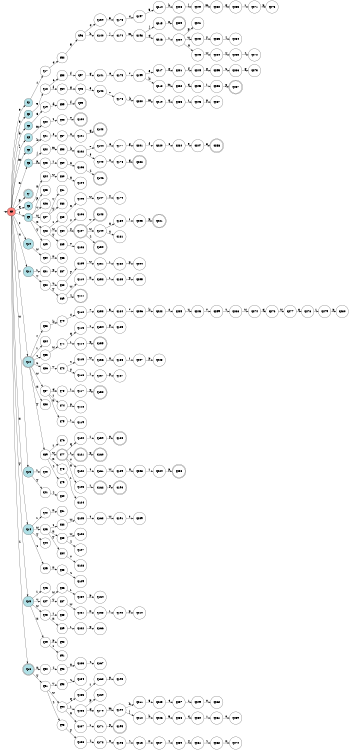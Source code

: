 digraph APTAALF {
__start0 [style = invis, shape = none, label = "", width = 0, height = 0];

rankdir=LR;
size="8,5";

s0 [style="filled", color="black", fillcolor="#ff817b" shape="circle", label="q0"];
s1 [style="filled", color="black", fillcolor="powderblue" shape="circle", label="q1"];
s2 [style="filled", color="black", fillcolor="powderblue" shape="circle", label="q2"];
s3 [style="filled", color="black", fillcolor="powderblue" shape="circle", label="q3"];
s4 [style="filled", color="black", fillcolor="powderblue" shape="circle", label="q4"];
s5 [style="filled", color="black", fillcolor="powderblue" shape="circle", label="q5"];
s6 [style="filled", color="black", fillcolor="powderblue" shape="circle", label="q6"];
s7 [style="rounded,filled", color="black", fillcolor="powderblue" shape="doublecircle", label="q7"];
s8 [style="filled", color="black", fillcolor="powderblue" shape="circle", label="q8"];
s9 [style="filled", color="black", fillcolor="powderblue" shape="circle", label="q9"];
s10 [style="filled", color="black", fillcolor="powderblue" shape="circle", label="q10"];
s11 [style="filled", color="black", fillcolor="powderblue" shape="circle", label="q11"];
s12 [style="rounded,filled", color="black", fillcolor="powderblue" shape="doublecircle", label="q12"];
s13 [style="filled", color="black", fillcolor="powderblue" shape="circle", label="q13"];
s14 [style="filled", color="black", fillcolor="powderblue" shape="circle", label="q14"];
s15 [style="filled", color="black", fillcolor="powderblue" shape="circle", label="q15"];
s16 [style="rounded,filled", color="black", fillcolor="powderblue" shape="doublecircle", label="q16"];
s17 [style="filled", color="black", fillcolor="white" shape="circle", label="q17"];
s18 [style="filled", color="black", fillcolor="white" shape="circle", label="q18"];
s19 [style="filled", color="black", fillcolor="white" shape="circle", label="q19"];
s20 [style="filled", color="black", fillcolor="white" shape="circle", label="q20"];
s21 [style="filled", color="black", fillcolor="white" shape="circle", label="q21"];
s22 [style="filled", color="black", fillcolor="white" shape="circle", label="q22"];
s23 [style="filled", color="black", fillcolor="white" shape="circle", label="q23"];
s24 [style="filled", color="black", fillcolor="white" shape="circle", label="q24"];
s25 [style="filled", color="black", fillcolor="white" shape="circle", label="q25"];
s26 [style="filled", color="black", fillcolor="white" shape="circle", label="q26"];
s27 [style="filled", color="black", fillcolor="white" shape="circle", label="q27"];
s28 [style="filled", color="black", fillcolor="white" shape="circle", label="q28"];
s29 [style="filled", color="black", fillcolor="white" shape="circle", label="q29"];
s30 [style="filled", color="black", fillcolor="white" shape="circle", label="q30"];
s31 [style="filled", color="black", fillcolor="white" shape="circle", label="q31"];
s32 [style="filled", color="black", fillcolor="white" shape="circle", label="q32"];
s33 [style="filled", color="black", fillcolor="white" shape="circle", label="q33"];
s34 [style="filled", color="black", fillcolor="white" shape="circle", label="q34"];
s35 [style="filled", color="black", fillcolor="white" shape="circle", label="q35"];
s36 [style="filled", color="black", fillcolor="white" shape="circle", label="q36"];
s37 [style="filled", color="black", fillcolor="white" shape="circle", label="q37"];
s38 [style="filled", color="black", fillcolor="white" shape="circle", label="q38"];
s39 [style="filled", color="black", fillcolor="white" shape="circle", label="q39"];
s40 [style="filled", color="black", fillcolor="white" shape="circle", label="q40"];
s41 [style="filled", color="black", fillcolor="white" shape="circle", label="q41"];
s42 [style="filled", color="black", fillcolor="white" shape="circle", label="q42"];
s43 [style="filled", color="black", fillcolor="white" shape="circle", label="q43"];
s44 [style="filled", color="black", fillcolor="white" shape="circle", label="q44"];
s45 [style="filled", color="black", fillcolor="white" shape="circle", label="q45"];
s46 [style="filled", color="black", fillcolor="white" shape="circle", label="q46"];
s47 [style="filled", color="black", fillcolor="white" shape="circle", label="q47"];
s48 [style="filled", color="black", fillcolor="white" shape="circle", label="q48"];
s49 [style="filled", color="black", fillcolor="white" shape="circle", label="q49"];
s50 [style="filled", color="black", fillcolor="white" shape="circle", label="q50"];
s51 [style="filled", color="black", fillcolor="white" shape="circle", label="q51"];
s52 [style="filled", color="black", fillcolor="white" shape="circle", label="q52"];
s53 [style="filled", color="black", fillcolor="white" shape="circle", label="q53"];
s54 [style="filled", color="black", fillcolor="white" shape="circle", label="q54"];
s55 [style="filled", color="black", fillcolor="white" shape="circle", label="q55"];
s56 [style="filled", color="black", fillcolor="white" shape="circle", label="q56"];
s57 [style="filled", color="black", fillcolor="white" shape="circle", label="q57"];
s58 [style="filled", color="black", fillcolor="white" shape="circle", label="q58"];
s59 [style="filled", color="black", fillcolor="white" shape="circle", label="q59"];
s60 [style="filled", color="black", fillcolor="white" shape="circle", label="q60"];
s61 [style="filled", color="black", fillcolor="white" shape="circle", label="q61"];
s62 [style="filled", color="black", fillcolor="white" shape="circle", label="q62"];
s63 [style="filled", color="black", fillcolor="white" shape="circle", label="q63"];
s64 [style="filled", color="black", fillcolor="white" shape="circle", label="q64"];
s65 [style="filled", color="black", fillcolor="white" shape="circle", label="q65"];
s66 [style="filled", color="black", fillcolor="white" shape="circle", label="q66"];
s67 [style="filled", color="black", fillcolor="white" shape="circle", label="q67"];
s68 [style="filled", color="black", fillcolor="white" shape="circle", label="q68"];
s69 [style="filled", color="black", fillcolor="white" shape="circle", label="q69"];
s70 [style="filled", color="black", fillcolor="white" shape="circle", label="q70"];
s71 [style="filled", color="black", fillcolor="white" shape="circle", label="q71"];
s72 [style="filled", color="black", fillcolor="white" shape="circle", label="q72"];
s73 [style="filled", color="black", fillcolor="white" shape="circle", label="q73"];
s74 [style="filled", color="black", fillcolor="white" shape="circle", label="q74"];
s75 [style="filled", color="black", fillcolor="white" shape="circle", label="q75"];
s76 [style="filled", color="black", fillcolor="white" shape="circle", label="q76"];
s77 [style="rounded,filled", color="black", fillcolor="white" shape="doublecircle", label="q77"];
s78 [style="filled", color="black", fillcolor="white" shape="circle", label="q78"];
s79 [style="filled", color="black", fillcolor="white" shape="circle", label="q79"];
s80 [style="filled", color="black", fillcolor="white" shape="circle", label="q80"];
s81 [style="filled", color="black", fillcolor="white" shape="circle", label="q81"];
s82 [style="filled", color="black", fillcolor="white" shape="circle", label="q82"];
s83 [style="filled", color="black", fillcolor="white" shape="circle", label="q83"];
s84 [style="filled", color="black", fillcolor="white" shape="circle", label="q84"];
s85 [style="filled", color="black", fillcolor="white" shape="circle", label="q85"];
s86 [style="filled", color="black", fillcolor="white" shape="circle", label="q86"];
s87 [style="filled", color="black", fillcolor="white" shape="circle", label="q87"];
s88 [style="filled", color="black", fillcolor="white" shape="circle", label="q88"];
s89 [style="filled", color="black", fillcolor="white" shape="circle", label="q89"];
s90 [style="filled", color="black", fillcolor="white" shape="circle", label="q90"];
s91 [style="filled", color="black", fillcolor="white" shape="circle", label="q91"];
s92 [style="filled", color="black", fillcolor="white" shape="circle", label="q92"];
s93 [style="filled", color="black", fillcolor="white" shape="circle", label="q93"];
s94 [style="filled", color="black", fillcolor="white" shape="circle", label="q94"];
s95 [style="filled", color="black", fillcolor="white" shape="circle", label="q95"];
s96 [style="filled", color="black", fillcolor="white" shape="circle", label="q96"];
s97 [style="filled", color="black", fillcolor="white" shape="circle", label="q97"];
s98 [style="filled", color="black", fillcolor="white" shape="circle", label="q98"];
s99 [style="rounded,filled", color="black", fillcolor="white" shape="doublecircle", label="q99"];
s100 [style="rounded,filled", color="black", fillcolor="white" shape="doublecircle", label="q100"];
s101 [style="filled", color="black", fillcolor="white" shape="circle", label="q101"];
s102 [style="filled", color="black", fillcolor="white" shape="circle", label="q102"];
s103 [style="filled", color="black", fillcolor="white" shape="circle", label="q103"];
s104 [style="filled", color="black", fillcolor="white" shape="circle", label="q104"];
s105 [style="filled", color="black", fillcolor="white" shape="circle", label="q105"];
s106 [style="filled", color="black", fillcolor="white" shape="circle", label="q106"];
s107 [style="rounded,filled", color="black", fillcolor="white" shape="doublecircle", label="q107"];
s108 [style="filled", color="black", fillcolor="white" shape="circle", label="q108"];
s109 [style="filled", color="black", fillcolor="white" shape="circle", label="q109"];
s110 [style="filled", color="black", fillcolor="white" shape="circle", label="q110"];
s111 [style="rounded,filled", color="black", fillcolor="white" shape="doublecircle", label="q111"];
s112 [style="filled", color="black", fillcolor="white" shape="circle", label="q112"];
s113 [style="filled", color="black", fillcolor="white" shape="circle", label="q113"];
s114 [style="filled", color="black", fillcolor="white" shape="circle", label="q114"];
s115 [style="filled", color="black", fillcolor="white" shape="circle", label="q115"];
s116 [style="filled", color="black", fillcolor="white" shape="circle", label="q116"];
s117 [style="filled", color="black", fillcolor="white" shape="circle", label="q117"];
s118 [style="filled", color="black", fillcolor="white" shape="circle", label="q118"];
s119 [style="filled", color="black", fillcolor="white" shape="circle", label="q119"];
s120 [style="filled", color="black", fillcolor="white" shape="circle", label="q120"];
s121 [style="rounded,filled", color="black", fillcolor="white" shape="doublecircle", label="q121"];
s122 [style="filled", color="black", fillcolor="white" shape="circle", label="q122"];
s123 [style="filled", color="black", fillcolor="white" shape="circle", label="q123"];
s124 [style="filled", color="black", fillcolor="white" shape="circle", label="q124"];
s125 [style="filled", color="black", fillcolor="white" shape="circle", label="q125"];
s126 [style="filled", color="black", fillcolor="white" shape="circle", label="q126"];
s127 [style="filled", color="black", fillcolor="white" shape="circle", label="q127"];
s128 [style="filled", color="black", fillcolor="white" shape="circle", label="q128"];
s129 [style="filled", color="black", fillcolor="white" shape="circle", label="q129"];
s130 [style="filled", color="black", fillcolor="white" shape="circle", label="q130"];
s131 [style="filled", color="black", fillcolor="white" shape="circle", label="q131"];
s132 [style="filled", color="black", fillcolor="white" shape="circle", label="q132"];
s133 [style="filled", color="black", fillcolor="white" shape="circle", label="q133"];
s134 [style="filled", color="black", fillcolor="white" shape="circle", label="q134"];
s135 [style="filled", color="black", fillcolor="white" shape="circle", label="q135"];
s136 [style="filled", color="black", fillcolor="white" shape="circle", label="q136"];
s137 [style="filled", color="black", fillcolor="white" shape="circle", label="q137"];
s138 [style="filled", color="black", fillcolor="white" shape="circle", label="q138"];
s139 [style="filled", color="black", fillcolor="white" shape="circle", label="q139"];
s140 [style="filled", color="black", fillcolor="white" shape="circle", label="q140"];
s141 [style="filled", color="black", fillcolor="white" shape="circle", label="q141"];
s142 [style="filled", color="black", fillcolor="white" shape="circle", label="q142"];
s143 [style="rounded,filled", color="black", fillcolor="white" shape="doublecircle", label="q143"];
s144 [style="filled", color="black", fillcolor="white" shape="circle", label="q144"];
s145 [style="filled", color="black", fillcolor="white" shape="circle", label="q145"];
s146 [style="rounded,filled", color="black", fillcolor="white" shape="doublecircle", label="q146"];
s147 [style="filled", color="black", fillcolor="white" shape="circle", label="q147"];
s148 [style="rounded,filled", color="black", fillcolor="white" shape="doublecircle", label="q148"];
s149 [style="filled", color="black", fillcolor="white" shape="circle", label="q149"];
s150 [style="rounded,filled", color="black", fillcolor="white" shape="doublecircle", label="q150"];
s151 [style="filled", color="black", fillcolor="white" shape="circle", label="q151"];
s152 [style="filled", color="black", fillcolor="white" shape="circle", label="q152"];
s153 [style="filled", color="black", fillcolor="white" shape="circle", label="q153"];
s154 [style="filled", color="black", fillcolor="white" shape="circle", label="q154"];
s155 [style="rounded,filled", color="black", fillcolor="white" shape="doublecircle", label="q155"];
s156 [style="filled", color="black", fillcolor="white" shape="circle", label="q156"];
s157 [style="filled", color="black", fillcolor="white" shape="circle", label="q157"];
s158 [style="rounded,filled", color="black", fillcolor="white" shape="doublecircle", label="q158"];
s159 [style="filled", color="black", fillcolor="white" shape="circle", label="q159"];
s160 [style="rounded,filled", color="black", fillcolor="white" shape="doublecircle", label="q160"];
s161 [style="filled", color="black", fillcolor="white" shape="circle", label="q161"];
s162 [style="rounded,filled", color="black", fillcolor="white" shape="doublecircle", label="q162"];
s163 [style="filled", color="black", fillcolor="white" shape="circle", label="q163"];
s164 [style="filled", color="black", fillcolor="white" shape="circle", label="q164"];
s165 [style="filled", color="black", fillcolor="white" shape="circle", label="q165"];
s166 [style="filled", color="black", fillcolor="white" shape="circle", label="q166"];
s167 [style="filled", color="black", fillcolor="white" shape="circle", label="q167"];
s168 [style="filled", color="black", fillcolor="white" shape="circle", label="q168"];
s169 [style="filled", color="black", fillcolor="white" shape="circle", label="q169"];
s170 [style="filled", color="black", fillcolor="white" shape="circle", label="q170"];
s171 [style="filled", color="black", fillcolor="white" shape="circle", label="q171"];
s172 [style="filled", color="black", fillcolor="white" shape="circle", label="q172"];
s173 [style="filled", color="black", fillcolor="white" shape="circle", label="q173"];
s174 [style="filled", color="black", fillcolor="white" shape="circle", label="q174"];
s175 [style="filled", color="black", fillcolor="white" shape="circle", label="q175"];
s176 [style="filled", color="black", fillcolor="white" shape="circle", label="q176"];
s177 [style="filled", color="black", fillcolor="white" shape="circle", label="q177"];
s178 [style="filled", color="black", fillcolor="white" shape="circle", label="q178"];
s179 [style="filled", color="black", fillcolor="white" shape="circle", label="q179"];
s180 [style="filled", color="black", fillcolor="white" shape="circle", label="q180"];
s181 [style="filled", color="black", fillcolor="white" shape="circle", label="q181"];
s182 [style="filled", color="black", fillcolor="white" shape="circle", label="q182"];
s183 [style="filled", color="black", fillcolor="white" shape="circle", label="q183"];
s184 [style="filled", color="black", fillcolor="white" shape="circle", label="q184"];
s185 [style="filled", color="black", fillcolor="white" shape="circle", label="q185"];
s186 [style="filled", color="black", fillcolor="white" shape="circle", label="q186"];
s187 [style="filled", color="black", fillcolor="white" shape="circle", label="q187"];
s188 [style="rounded,filled", color="black", fillcolor="white" shape="doublecircle", label="q188"];
s189 [style="filled", color="black", fillcolor="white" shape="circle", label="q189"];
s190 [style="rounded,filled", color="black", fillcolor="white" shape="doublecircle", label="q190"];
s191 [style="filled", color="black", fillcolor="white" shape="circle", label="q191"];
s192 [style="filled", color="black", fillcolor="white" shape="circle", label="q192"];
s193 [style="filled", color="black", fillcolor="white" shape="circle", label="q193"];
s194 [style="filled", color="black", fillcolor="white" shape="circle", label="q194"];
s195 [style="rounded,filled", color="black", fillcolor="white" shape="doublecircle", label="q195"];
s196 [style="filled", color="black", fillcolor="white" shape="circle", label="q196"];
s197 [style="filled", color="black", fillcolor="white" shape="circle", label="q197"];
s198 [style="filled", color="black", fillcolor="white" shape="circle", label="q198"];
s199 [style="filled", color="black", fillcolor="white" shape="circle", label="q199"];
s200 [style="filled", color="black", fillcolor="white" shape="circle", label="q200"];
s201 [style="filled", color="black", fillcolor="white" shape="circle", label="q201"];
s202 [style="rounded,filled", color="black", fillcolor="white" shape="doublecircle", label="q202"];
s203 [style="filled", color="black", fillcolor="white" shape="circle", label="q203"];
s204 [style="filled", color="black", fillcolor="white" shape="circle", label="q204"];
s205 [style="filled", color="black", fillcolor="white" shape="circle", label="q205"];
s206 [style="filled", color="black", fillcolor="white" shape="circle", label="q206"];
s207 [style="filled", color="black", fillcolor="white" shape="circle", label="q207"];
s208 [style="filled", color="black", fillcolor="white" shape="circle", label="q208"];
s209 [style="filled", color="black", fillcolor="white" shape="circle", label="q209"];
s210 [style="filled", color="black", fillcolor="white" shape="circle", label="q210"];
s211 [style="filled", color="black", fillcolor="white" shape="circle", label="q211"];
s212 [style="filled", color="black", fillcolor="white" shape="circle", label="q212"];
s213 [style="filled", color="black", fillcolor="white" shape="circle", label="q213"];
s214 [style="filled", color="black", fillcolor="white" shape="circle", label="q214"];
s215 [style="filled", color="black", fillcolor="white" shape="circle", label="q215"];
s216 [style="filled", color="black", fillcolor="white" shape="circle", label="q216"];
s217 [style="filled", color="black", fillcolor="white" shape="circle", label="q217"];
s218 [style="filled", color="black", fillcolor="white" shape="circle", label="q218"];
s219 [style="filled", color="black", fillcolor="white" shape="circle", label="q219"];
s220 [style="filled", color="black", fillcolor="white" shape="circle", label="q220"];
s221 [style="rounded,filled", color="black", fillcolor="white" shape="doublecircle", label="q221"];
s222 [style="filled", color="black", fillcolor="white" shape="circle", label="q222"];
s223 [style="filled", color="black", fillcolor="white" shape="circle", label="q223"];
s224 [style="filled", color="black", fillcolor="white" shape="circle", label="q224"];
s225 [style="filled", color="black", fillcolor="white" shape="circle", label="q225"];
s226 [style="filled", color="black", fillcolor="white" shape="circle", label="q226"];
s227 [style="filled", color="black", fillcolor="white" shape="circle", label="q227"];
s228 [style="filled", color="black", fillcolor="white" shape="circle", label="q228"];
s229 [style="rounded,filled", color="black", fillcolor="white" shape="doublecircle", label="q229"];
s230 [style="filled", color="black", fillcolor="white" shape="circle", label="q230"];
s231 [style="filled", color="black", fillcolor="white" shape="circle", label="q231"];
s232 [style="filled", color="black", fillcolor="white" shape="circle", label="q232"];
s233 [style="filled", color="black", fillcolor="white" shape="circle", label="q233"];
s234 [style="filled", color="black", fillcolor="white" shape="circle", label="q234"];
s235 [style="filled", color="black", fillcolor="white" shape="circle", label="q235"];
s236 [style="rounded,filled", color="black", fillcolor="white" shape="doublecircle", label="q236"];
s237 [style="filled", color="black", fillcolor="white" shape="circle", label="q237"];
s238 [style="filled", color="black", fillcolor="white" shape="circle", label="q238"];
s239 [style="filled", color="black", fillcolor="white" shape="circle", label="q239"];
s240 [style="filled", color="black", fillcolor="white" shape="circle", label="q240"];
s241 [style="filled", color="black", fillcolor="white" shape="circle", label="q241"];
s242 [style="filled", color="black", fillcolor="white" shape="circle", label="q242"];
s243 [style="filled", color="black", fillcolor="white" shape="circle", label="q243"];
s244 [style="filled", color="black", fillcolor="white" shape="circle", label="q244"];
s245 [style="filled", color="black", fillcolor="white" shape="circle", label="q245"];
s246 [style="filled", color="black", fillcolor="white" shape="circle", label="q246"];
s247 [style="filled", color="black", fillcolor="white" shape="circle", label="q247"];
s248 [style="filled", color="black", fillcolor="white" shape="circle", label="q248"];
s249 [style="filled", color="black", fillcolor="white" shape="circle", label="q249"];
s250 [style="filled", color="black", fillcolor="white" shape="circle", label="q250"];
s251 [style="filled", color="black", fillcolor="white" shape="circle", label="q251"];
s252 [style="filled", color="black", fillcolor="white" shape="circle", label="q252"];
s253 [style="filled", color="black", fillcolor="white" shape="circle", label="q253"];
s254 [style="filled", color="black", fillcolor="white" shape="circle", label="q254"];
s255 [style="filled", color="black", fillcolor="white" shape="circle", label="q255"];
s256 [style="filled", color="black", fillcolor="white" shape="circle", label="q256"];
s257 [style="filled", color="black", fillcolor="white" shape="circle", label="q257"];
s258 [style="rounded,filled", color="black", fillcolor="white" shape="doublecircle", label="q258"];
s259 [style="filled", color="black", fillcolor="white" shape="circle", label="q259"];
s260 [style="filled", color="black", fillcolor="white" shape="circle", label="q260"];
s261 [style="filled", color="black", fillcolor="white" shape="circle", label="q261"];
s262 [style="filled", color="black", fillcolor="white" shape="circle", label="q262"];
s263 [style="filled", color="black", fillcolor="white" shape="circle", label="q263"];
s264 [style="filled", color="black", fillcolor="white" shape="circle", label="q264"];
s265 [style="filled", color="black", fillcolor="white" shape="circle", label="q265"];
s266 [style="filled", color="black", fillcolor="white" shape="circle", label="q266"];
s267 [style="rounded,filled", color="black", fillcolor="white" shape="doublecircle", label="q267"];
s268 [style="filled", color="black", fillcolor="white" shape="circle", label="q268"];
s269 [style="filled", color="black", fillcolor="white" shape="circle", label="q269"];
s270 [style="filled", color="black", fillcolor="white" shape="circle", label="q270"];
s271 [style="filled", color="black", fillcolor="white" shape="circle", label="q271"];
s272 [style="filled", color="black", fillcolor="white" shape="circle", label="q272"];
s273 [style="filled", color="black", fillcolor="white" shape="circle", label="q273"];
s274 [style="filled", color="black", fillcolor="white" shape="circle", label="q274"];
s275 [style="filled", color="black", fillcolor="white" shape="circle", label="q275"];
s276 [style="filled", color="black", fillcolor="white" shape="circle", label="q276"];
s277 [style="filled", color="black", fillcolor="white" shape="circle", label="q277"];
s278 [style="filled", color="black", fillcolor="white" shape="circle", label="q278"];
s279 [style="filled", color="black", fillcolor="white" shape="circle", label="q279"];
s280 [style="filled", color="black", fillcolor="white" shape="circle", label="q280"];
subgraph cluster_main { 
	graph [pad=".75", ranksep="0.15", nodesep="0.15"];
	 style=invis; 
	__start0 -> s0 [penwidth=2];
}
s0 -> s1 [label="0"];
s0 -> s2 [label="8"];
s0 -> s3 [label="b"];
s0 -> s4 [label="j"];
s0 -> s5 [label="m"];
s0 -> s6 [label="n"];
s0 -> s7 [label="p"];
s0 -> s8 [label="q"];
s0 -> s9 [label="r"];
s0 -> s10 [label="t"];
s0 -> s11 [label="u"];
s0 -> s12 [label="v"];
s0 -> s13 [label="w"];
s0 -> s14 [label="x"];
s0 -> s15 [label="y"];
s0 -> s16 [label="z"];
s1 -> s17 [label="1"];
s2 -> s18 [label="9"];
s3 -> s19 [label="6"];
s4 -> s20 [label="m"];
s5 -> s21 [label="k"];
s6 -> s22 [label="j"];
s6 -> s23 [label="p"];
s8 -> s24 [label="x"];
s9 -> s25 [label="p"];
s9 -> s26 [label="v"];
s9 -> s27 [label="w"];
s9 -> s28 [label="x"];
s9 -> s29 [label="y"];
s10 -> s30 [label="w"];
s11 -> s31 [label="r"];
s11 -> s32 [label="v"];
s12 -> s33 [label="7"];
s12 -> s34 [label="r"];
s12 -> s35 [label="t"];
s12 -> s36 [label="u"];
s12 -> s37 [label="w"];
s12 -> s38 [label="x"];
s12 -> s39 [label="y"];
s13 -> s40 [label="r"];
s13 -> s41 [label="y"];
s14 -> s42 [label="r"];
s14 -> s43 [label="w"];
s14 -> s44 [label="y"];
s14 -> s45 [label="z"];
s15 -> s46 [label="r"];
s15 -> s47 [label="v"];
s15 -> s48 [label="w"];
s15 -> s49 [label="x"];
s16 -> s50 [label="x"];
s16 -> s51 [label="y"];
s17 -> s52 [label="4"];
s18 -> s53 [label="c"];
s18 -> s54 [label="f"];
s19 -> s55 [label="d"];
s20 -> s56 [label="t"];
s21 -> s57 [label="s"];
s22 -> s58 [label="m"];
s23 -> s59 [label="r"];
s24 -> s60 [label="w"];
s27 -> s61 [label="v"];
s27 -> s62 [label="y"];
s28 -> s63 [label="r"];
s28 -> s64 [label="w"];
s28 -> s65 [label="y"];
s30 -> s66 [label="x"];
s31 -> s67 [label="p"];
s32 -> s68 [label="u"];
s32 -> s69 [label="y"];
s33 -> s70 [label="k"];
s35 -> s71 [label="w"];
s36 -> s72 [label="v"];
s37 -> s73 [label="q"];
s37 -> s74 [label="r"];
s37 -> s75 [label="x"];
s39 -> s76 [label="r"];
s39 -> s77 [label="w"];
s39 -> s78 [label="x"];
s39 -> s79 [label="z"];
s41 -> s80 [label="z"];
s42 -> s81 [label="x"];
s43 -> s82 [label="t"];
s43 -> s83 [label="x"];
s43 -> s84 [label="y"];
s45 -> s85 [label="x"];
s47 -> s86 [label="w"];
s47 -> s87 [label="y"];
s48 -> s88 [label="r"];
s48 -> s89 [label="x"];
s49 -> s90 [label="p"];
s49 -> s91 [label="r"];
s50 -> s92 [label="z"];
s51 -> s93 [label="v"];
s51 -> s94 [label="w"];
s51 -> s95 [label="z"];
s52 -> s96 [label="5"];
s53 -> s97 [label="f"];
s54 -> s98 [label="g"];
s55 -> s99 [label="f"];
s56 -> s100 [label="v"];
s57 -> s101 [label="u"];
s58 -> s102 [label="k"];
s59 -> s103 [label="x"];
s60 -> s104 [label="x"];
s63 -> s105 [label="x"];
s64 -> s106 [label="v"];
s64 -> s107 [label="y"];
s65 -> s108 [label="v"];
s68 -> s109 [label="y"];
s69 -> s110 [label="w"];
s69 -> s111 [label="z"];
s70 -> s112 [label="s"];
s71 -> s113 [label="q"];
s71 -> s114 [label="r"];
s72 -> s115 [label="t"];
s72 -> s116 [label="y"];
s73 -> s117 [label="r"];
s74 -> s118 [label="p"];
s75 -> s119 [label="r"];
s77 -> s120 [label="q"];
s77 -> s121 [label="r"];
s77 -> s122 [label="v"];
s77 -> s123 [label="x"];
s78 -> s124 [label="r"];
s82 -> s125 [label="w"];
s83 -> s126 [label="w"];
s83 -> s127 [label="z"];
s84 -> s128 [label="v"];
s85 -> s129 [label="z"];
s86 -> s130 [label="r"];
s87 -> s131 [label="w"];
s89 -> s132 [label="r"];
s92 -> s133 [label="x"];
s93 -> s134 [label="z"];
s94 -> s135 [label="q"];
s94 -> s136 [label="r"];
s94 -> s137 [label="x"];
s95 -> s138 [label="y"];
s96 -> s139 [label="4"];
s96 -> s140 [label="h"];
s97 -> s141 [label="g"];
s98 -> s142 [label="e"];
s101 -> s143 [label="g"];
s102 -> s144 [label="7"];
s102 -> s145 [label="s"];
s103 -> s146 [label="z"];
s105 -> s147 [label="w"];
s107 -> s148 [label="v"];
s107 -> s149 [label="w"];
s107 -> s150 [label="z"];
s109 -> s151 [label="w"];
s110 -> s152 [label="x"];
s112 -> s153 [label="7"];
s113 -> s154 [label="r"];
s114 -> s155 [label="p"];
s115 -> s156 [label="w"];
s116 -> s157 [label="r"];
s117 -> s158 [label="p"];
s120 -> s159 [label="r"];
s121 -> s160 [label="p"];
s122 -> s161 [label="t"];
s123 -> s162 [label="r"];
s125 -> s163 [label="t"];
s130 -> s164 [label="p"];
s131 -> s165 [label="x"];
s132 -> s166 [label="p"];
s133 -> s167 [label="z"];
s135 -> s168 [label="r"];
s136 -> s169 [label="p"];
s136 -> s170 [label="q"];
s137 -> s171 [label="r"];
s138 -> s172 [label="z"];
s139 -> s173 [label="5"];
s140 -> s174 [label="j"];
s141 -> s175 [label="e"];
s142 -> s176 [label="7"];
s144 -> s177 [label="e"];
s145 -> s178 [label="u"];
s147 -> s179 [label="y"];
s149 -> s180 [label="x"];
s149 -> s181 [label="y"];
s151 -> s182 [label="r"];
s152 -> s183 [label="r"];
s153 -> s184 [label="5"];
s154 -> s185 [label="p"];
s156 -> s186 [label="x"];
s157 -> s187 [label="p"];
s159 -> s188 [label="p"];
s161 -> s189 [label="w"];
s162 -> s190 [label="p"];
s163 -> s191 [label="w"];
s165 -> s192 [label="r"];
s168 -> s193 [label="p"];
s170 -> s194 [label="m"];
s171 -> s195 [label="p"];
s172 -> s196 [label="x"];
s173 -> s197 [label="4"];
s174 -> s198 [label="m"];
s175 -> s199 [label="7"];
s176 -> s200 [label="k"];
s177 -> s201 [label="g"];
s178 -> s202 [label="g"];
s180 -> s203 [label="r"];
s182 -> s204 [label="p"];
s183 -> s205 [label="p"];
s184 -> s206 [label="7"];
s186 -> s207 [label="r"];
s189 -> s208 [label="x"];
s191 -> s209 [label="t"];
s192 -> s210 [label="p"];
s194 -> s211 [label="h"];
s194 -> s212 [label="j"];
s196 -> s213 [label="z"];
s197 -> s214 [label="5"];
s198 -> s215 [label="j"];
s198 -> s216 [label="q"];
s199 -> s217 [label="e"];
s199 -> s218 [label="k"];
s200 -> s219 [label="m"];
s201 -> s220 [label="f"];
s203 -> s221 [label="p"];
s206 -> s222 [label="k"];
s207 -> s223 [label="p"];
s208 -> s224 [label="r"];
s211 -> s225 [label="5"];
s212 -> s226 [label="h"];
s213 -> s227 [label="x"];
s214 -> s228 [label="h"];
s215 -> s229 [label="n"];
s216 -> s230 [label="r"];
s217 -> s231 [label="g"];
s218 -> s232 [label="m"];
s219 -> s233 [label="q"];
s220 -> s234 [label="c"];
s222 -> s235 [label="s"];
s224 -> s236 [label="p"];
s225 -> s237 [label="4"];
s226 -> s238 [label="5"];
s227 -> s239 [label="z"];
s228 -> s240 [label="j"];
s230 -> s241 [label="p"];
s230 -> s242 [label="w"];
s230 -> s243 [label="x"];
s231 -> s244 [label="f"];
s232 -> s245 [label="q"];
s233 -> s246 [label="r"];
s234 -> s247 [label="9"];
s235 -> s248 [label="u"];
s237 -> s249 [label="1"];
s238 -> s250 [label="4"];
s239 -> s251 [label="y"];
s240 -> s252 [label="m"];
s242 -> s253 [label="y"];
s243 -> s254 [label="w"];
s244 -> s255 [label="g"];
s245 -> s256 [label="r"];
s246 -> s257 [label="p"];
s247 -> s258 [label="8"];
s248 -> s259 [label="v"];
s249 -> s260 [label="0"];
s250 -> s261 [label="1"];
s251 -> s262 [label="z"];
s252 -> s263 [label="q"];
s253 -> s264 [label="z"];
s254 -> s265 [label="y"];
s255 -> s266 [label="u"];
s256 -> s267 [label="p"];
s259 -> s268 [label="t"];
s261 -> s269 [label="0"];
s262 -> s270 [label="x"];
s263 -> s271 [label="r"];
s265 -> s272 [label="z"];
s266 -> s273 [label="g"];
s268 -> s274 [label="w"];
s271 -> s275 [label="p"];
s274 -> s276 [label="q"];
s276 -> s277 [label="w"];
s277 -> s278 [label="q"];
s278 -> s279 [label="r"];
s279 -> s280 [label="p"];

}